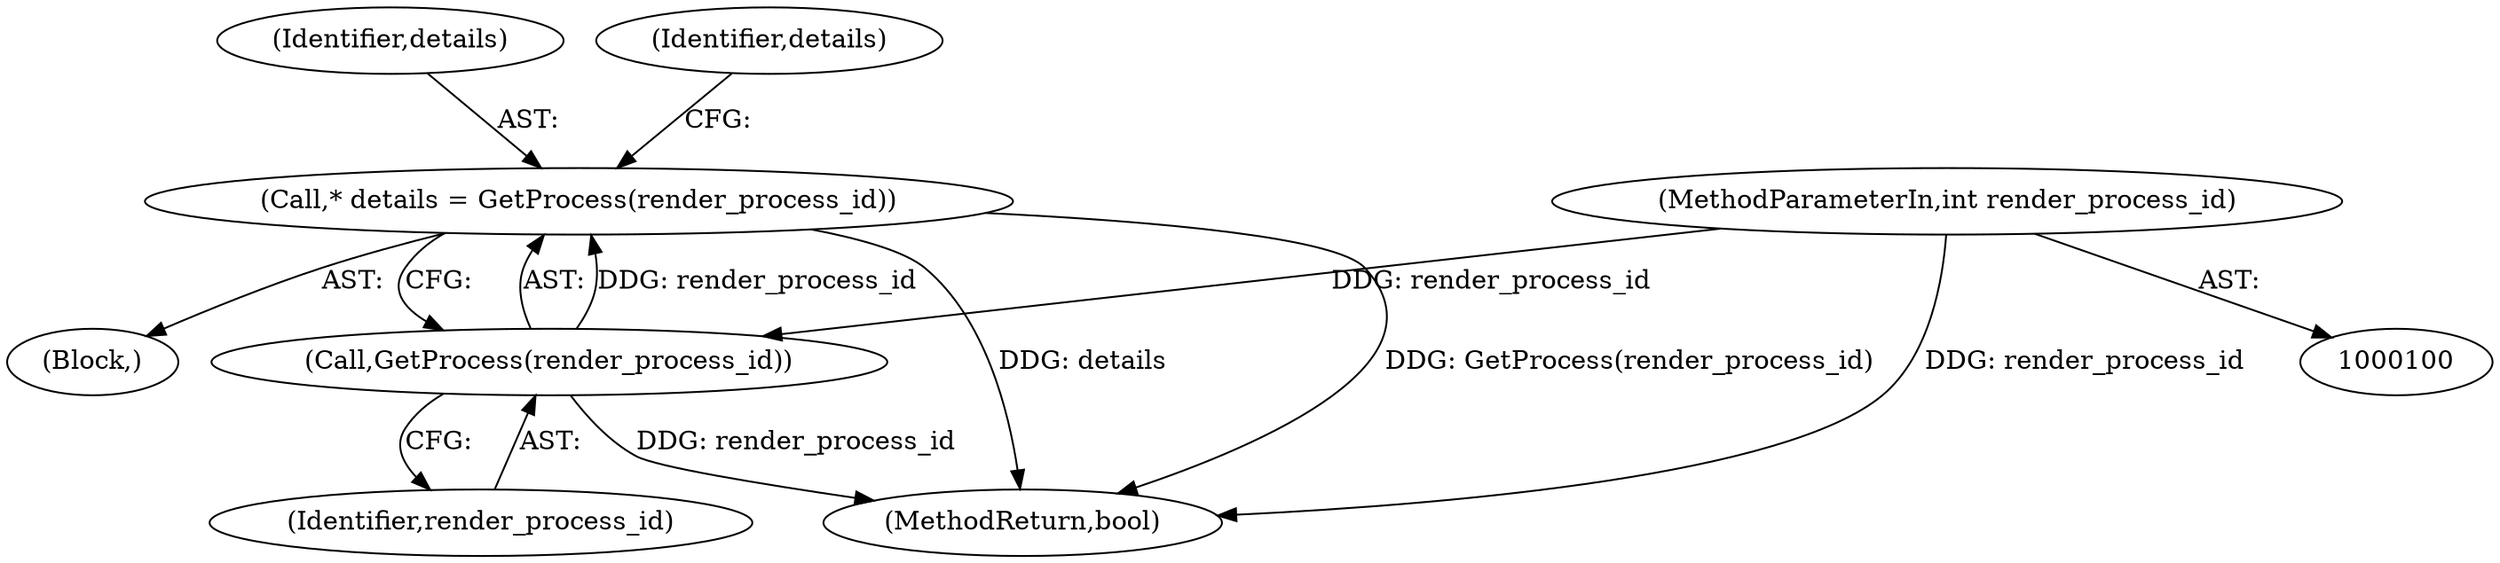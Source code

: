digraph "0_Chrome_ac8bd041b81e46e4e4fcd5021aaa5499703952e6@pointer" {
"1000110" [label="(Call,* details = GetProcess(render_process_id))"];
"1000112" [label="(Call,GetProcess(render_process_id))"];
"1000101" [label="(MethodParameterIn,int render_process_id)"];
"1000101" [label="(MethodParameterIn,int render_process_id)"];
"1000110" [label="(Call,* details = GetProcess(render_process_id))"];
"1000107" [label="(Block,)"];
"1000111" [label="(Identifier,details)"];
"1000113" [label="(Identifier,render_process_id)"];
"1000115" [label="(Identifier,details)"];
"1000112" [label="(Call,GetProcess(render_process_id))"];
"1000255" [label="(MethodReturn,bool)"];
"1000110" -> "1000107"  [label="AST: "];
"1000110" -> "1000112"  [label="CFG: "];
"1000111" -> "1000110"  [label="AST: "];
"1000112" -> "1000110"  [label="AST: "];
"1000115" -> "1000110"  [label="CFG: "];
"1000110" -> "1000255"  [label="DDG: details"];
"1000110" -> "1000255"  [label="DDG: GetProcess(render_process_id)"];
"1000112" -> "1000110"  [label="DDG: render_process_id"];
"1000112" -> "1000113"  [label="CFG: "];
"1000113" -> "1000112"  [label="AST: "];
"1000112" -> "1000255"  [label="DDG: render_process_id"];
"1000101" -> "1000112"  [label="DDG: render_process_id"];
"1000101" -> "1000100"  [label="AST: "];
"1000101" -> "1000255"  [label="DDG: render_process_id"];
}
